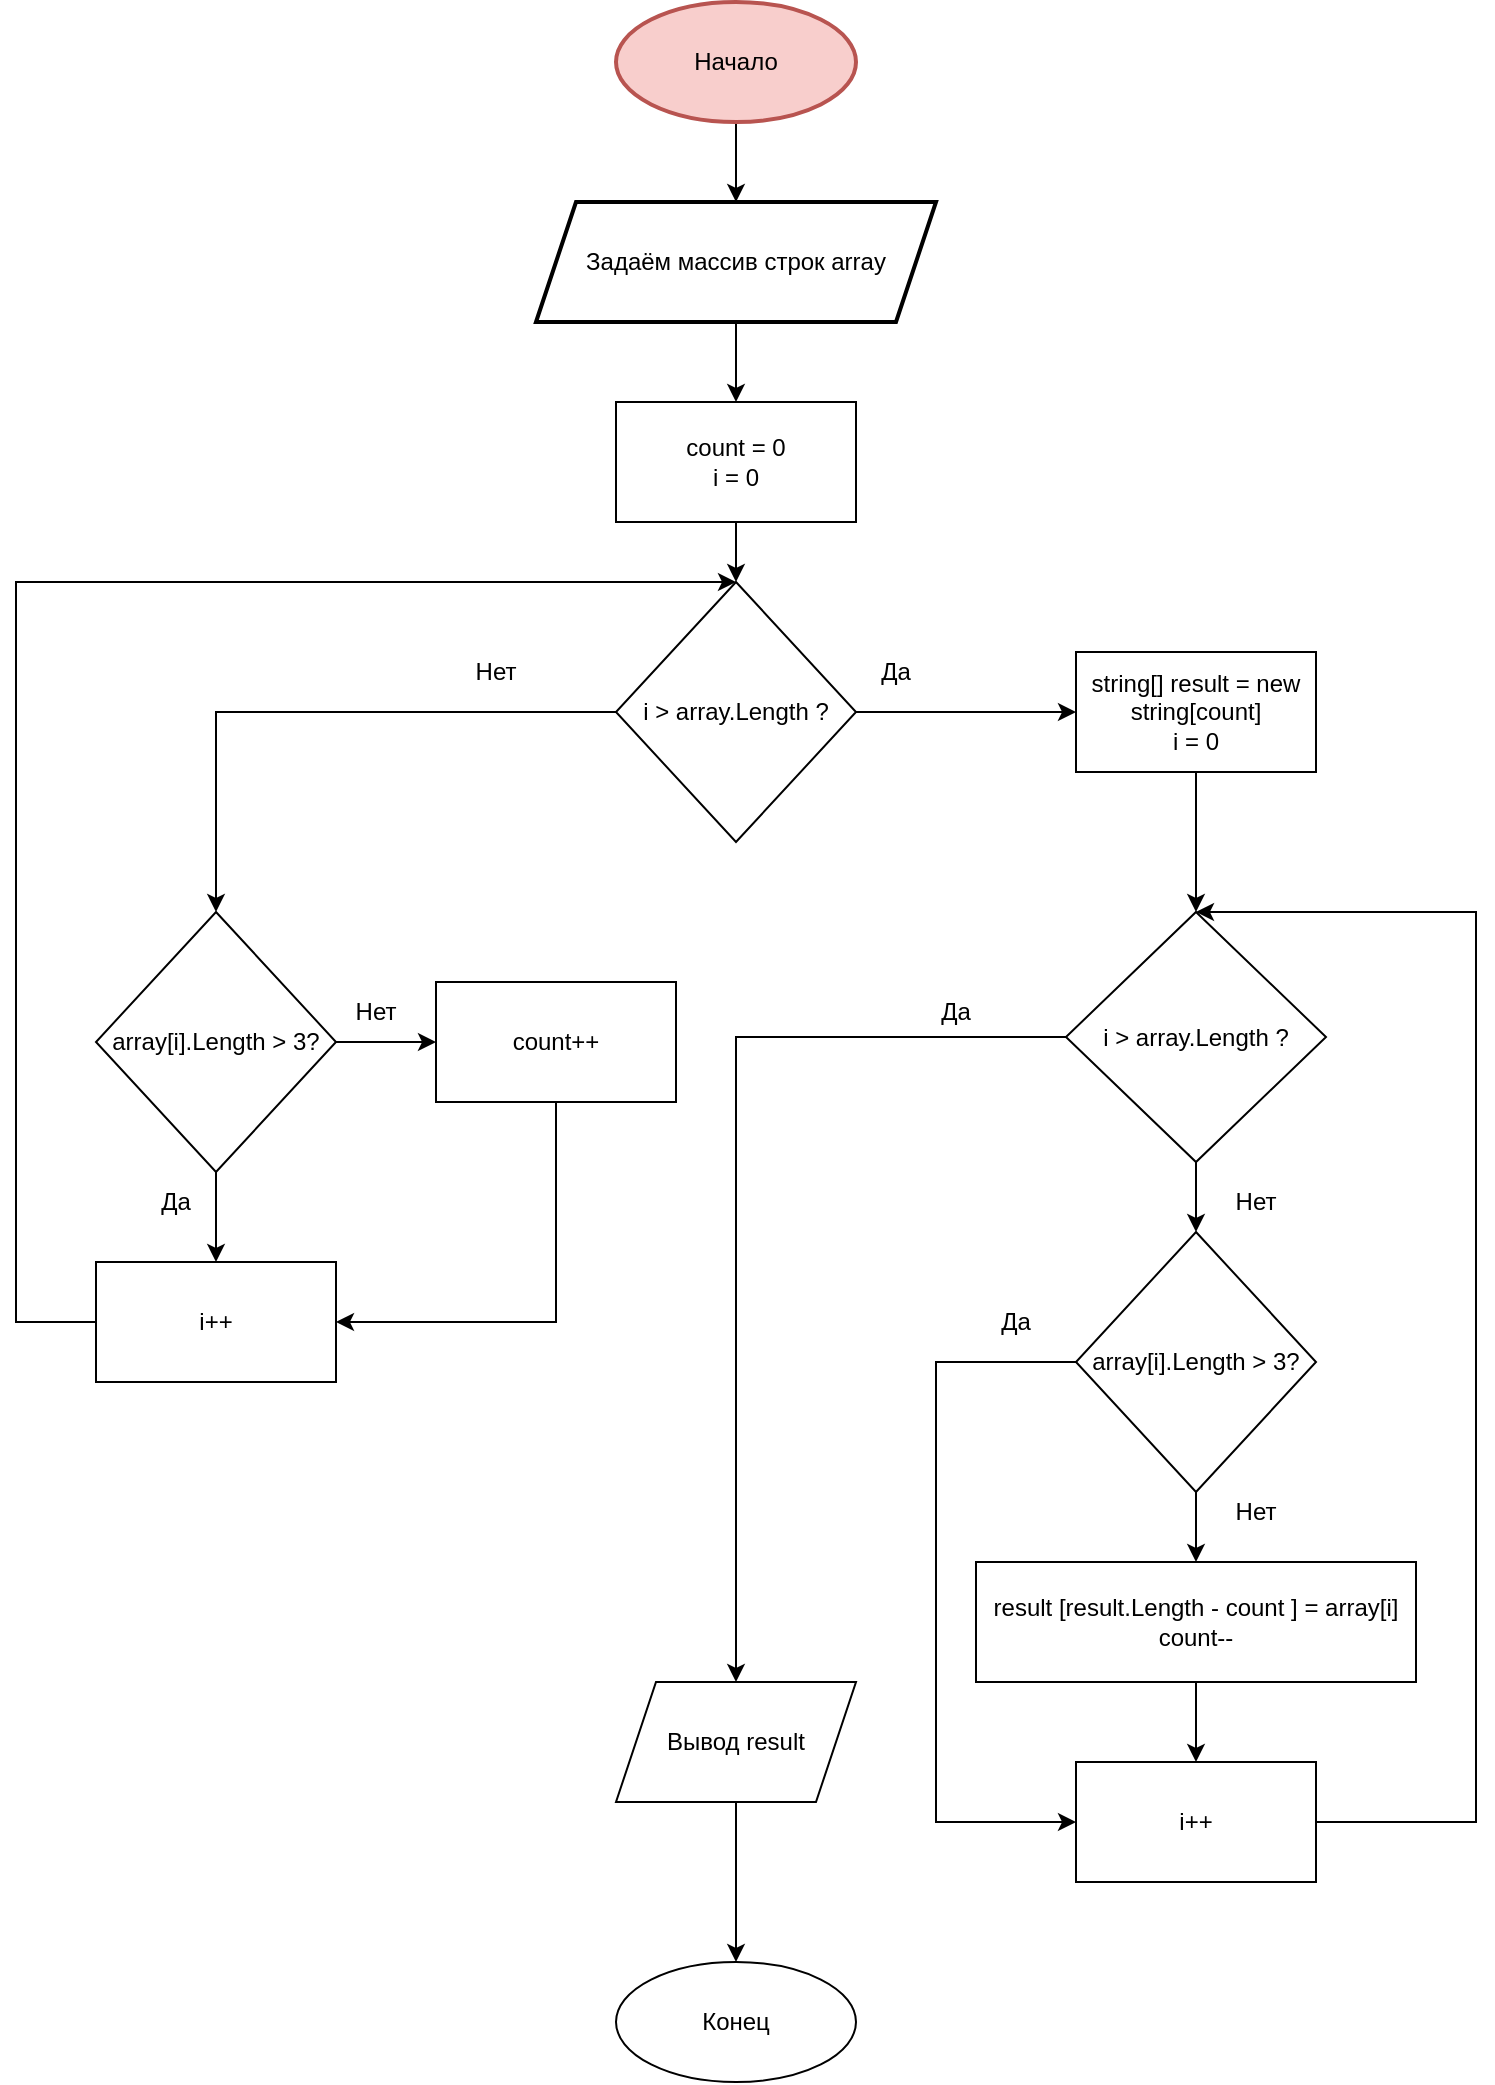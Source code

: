 <mxfile version="16.5.1" type="device"><diagram id="Mbms43jZ40cxTjgrD5qh" name="Page-1"><mxGraphModel dx="1138" dy="788" grid="1" gridSize="10" guides="1" tooltips="1" connect="1" arrows="1" fold="1" page="1" pageScale="1" pageWidth="1169" pageHeight="1654" math="0" shadow="0"><root><mxCell id="0"/><mxCell id="1" parent="0"/><mxCell id="27WwXomz8d9M7en5tvSo-1" style="edgeStyle=orthogonalEdgeStyle;rounded=0;orthogonalLoop=1;jettySize=auto;html=1;" edge="1" parent="1" source="27WwXomz8d9M7en5tvSo-2" target="27WwXomz8d9M7en5tvSo-4"><mxGeometry relative="1" as="geometry"/></mxCell><mxCell id="27WwXomz8d9M7en5tvSo-2" value="Начало" style="ellipse;whiteSpace=wrap;html=1;strokeWidth=2;fillColor=#f8cecc;strokeColor=#b85450;" vertex="1" parent="1"><mxGeometry x="800" y="520" width="120" height="60" as="geometry"/></mxCell><mxCell id="27WwXomz8d9M7en5tvSo-3" value="" style="edgeStyle=orthogonalEdgeStyle;rounded=0;orthogonalLoop=1;jettySize=auto;html=1;" edge="1" parent="1" source="27WwXomz8d9M7en5tvSo-4" target="27WwXomz8d9M7en5tvSo-9"><mxGeometry relative="1" as="geometry"/></mxCell><mxCell id="27WwXomz8d9M7en5tvSo-4" value="Задаём массив строк array" style="shape=parallelogram;perimeter=parallelogramPerimeter;whiteSpace=wrap;html=1;fixedSize=1;strokeWidth=2;" vertex="1" parent="1"><mxGeometry x="760" y="620" width="200" height="60" as="geometry"/></mxCell><mxCell id="27WwXomz8d9M7en5tvSo-5" value="" style="edgeStyle=orthogonalEdgeStyle;rounded=0;orthogonalLoop=1;jettySize=auto;html=1;" edge="1" parent="1" source="27WwXomz8d9M7en5tvSo-7" target="27WwXomz8d9M7en5tvSo-21"><mxGeometry relative="1" as="geometry"/></mxCell><mxCell id="27WwXomz8d9M7en5tvSo-6" style="edgeStyle=orthogonalEdgeStyle;rounded=0;orthogonalLoop=1;jettySize=auto;html=1;exitX=0;exitY=0.5;exitDx=0;exitDy=0;entryX=0.5;entryY=0;entryDx=0;entryDy=0;" edge="1" parent="1" source="27WwXomz8d9M7en5tvSo-7" target="27WwXomz8d9M7en5tvSo-13"><mxGeometry relative="1" as="geometry"/></mxCell><mxCell id="27WwXomz8d9M7en5tvSo-7" value="i &amp;gt; array.Length ?" style="rhombus;whiteSpace=wrap;html=1;" vertex="1" parent="1"><mxGeometry x="800" y="810" width="120" height="130" as="geometry"/></mxCell><mxCell id="27WwXomz8d9M7en5tvSo-8" value="" style="edgeStyle=orthogonalEdgeStyle;rounded=0;orthogonalLoop=1;jettySize=auto;html=1;" edge="1" parent="1" source="27WwXomz8d9M7en5tvSo-9" target="27WwXomz8d9M7en5tvSo-7"><mxGeometry relative="1" as="geometry"/></mxCell><mxCell id="27WwXomz8d9M7en5tvSo-9" value="count = 0&lt;br&gt;i = 0" style="rounded=0;whiteSpace=wrap;html=1;" vertex="1" parent="1"><mxGeometry x="800" y="720" width="120" height="60" as="geometry"/></mxCell><mxCell id="27WwXomz8d9M7en5tvSo-10" value="Нет" style="text;html=1;strokeColor=none;fillColor=none;align=center;verticalAlign=middle;whiteSpace=wrap;rounded=0;" vertex="1" parent="1"><mxGeometry x="710" y="840" width="60" height="30" as="geometry"/></mxCell><mxCell id="27WwXomz8d9M7en5tvSo-11" style="edgeStyle=orthogonalEdgeStyle;rounded=0;orthogonalLoop=1;jettySize=auto;html=1;entryX=0;entryY=0.5;entryDx=0;entryDy=0;" edge="1" parent="1" source="27WwXomz8d9M7en5tvSo-13" target="27WwXomz8d9M7en5tvSo-15"><mxGeometry relative="1" as="geometry"/></mxCell><mxCell id="27WwXomz8d9M7en5tvSo-12" style="edgeStyle=orthogonalEdgeStyle;rounded=0;orthogonalLoop=1;jettySize=auto;html=1;exitX=0.5;exitY=1;exitDx=0;exitDy=0;" edge="1" parent="1" source="27WwXomz8d9M7en5tvSo-13" target="27WwXomz8d9M7en5tvSo-26"><mxGeometry relative="1" as="geometry"/></mxCell><mxCell id="27WwXomz8d9M7en5tvSo-13" value="array[i].Length &amp;gt; 3?" style="rhombus;whiteSpace=wrap;html=1;" vertex="1" parent="1"><mxGeometry x="540" y="975" width="120" height="130" as="geometry"/></mxCell><mxCell id="27WwXomz8d9M7en5tvSo-14" style="edgeStyle=orthogonalEdgeStyle;rounded=0;orthogonalLoop=1;jettySize=auto;html=1;exitX=0.5;exitY=1;exitDx=0;exitDy=0;entryX=1;entryY=0.5;entryDx=0;entryDy=0;" edge="1" parent="1" source="27WwXomz8d9M7en5tvSo-15" target="27WwXomz8d9M7en5tvSo-26"><mxGeometry relative="1" as="geometry"/></mxCell><mxCell id="27WwXomz8d9M7en5tvSo-15" value="count++" style="whiteSpace=wrap;html=1;" vertex="1" parent="1"><mxGeometry x="710" y="1010" width="120" height="60" as="geometry"/></mxCell><mxCell id="27WwXomz8d9M7en5tvSo-16" value="Нет" style="text;html=1;strokeColor=none;fillColor=none;align=center;verticalAlign=middle;whiteSpace=wrap;rounded=0;" vertex="1" parent="1"><mxGeometry x="650" y="1010" width="60" height="30" as="geometry"/></mxCell><mxCell id="27WwXomz8d9M7en5tvSo-17" value="" style="edgeStyle=orthogonalEdgeStyle;rounded=0;orthogonalLoop=1;jettySize=auto;html=1;" edge="1" parent="1" source="27WwXomz8d9M7en5tvSo-18" target="27WwXomz8d9M7en5tvSo-19"><mxGeometry relative="1" as="geometry"/></mxCell><mxCell id="27WwXomz8d9M7en5tvSo-18" value="Вывод result" style="shape=parallelogram;perimeter=parallelogramPerimeter;whiteSpace=wrap;html=1;fixedSize=1;" vertex="1" parent="1"><mxGeometry x="800" y="1360" width="120" height="60" as="geometry"/></mxCell><mxCell id="27WwXomz8d9M7en5tvSo-19" value="Конец" style="ellipse;whiteSpace=wrap;html=1;" vertex="1" parent="1"><mxGeometry x="800" y="1500" width="120" height="60" as="geometry"/></mxCell><mxCell id="27WwXomz8d9M7en5tvSo-20" value="" style="edgeStyle=orthogonalEdgeStyle;rounded=0;orthogonalLoop=1;jettySize=auto;html=1;" edge="1" parent="1" source="27WwXomz8d9M7en5tvSo-21" target="27WwXomz8d9M7en5tvSo-24"><mxGeometry relative="1" as="geometry"/></mxCell><mxCell id="27WwXomz8d9M7en5tvSo-21" value="string[] result = new string[count]&lt;br&gt;i = 0" style="whiteSpace=wrap;html=1;" vertex="1" parent="1"><mxGeometry x="1030" y="845" width="120" height="60" as="geometry"/></mxCell><mxCell id="27WwXomz8d9M7en5tvSo-22" style="edgeStyle=orthogonalEdgeStyle;rounded=0;orthogonalLoop=1;jettySize=auto;html=1;" edge="1" parent="1" source="27WwXomz8d9M7en5tvSo-24" target="27WwXomz8d9M7en5tvSo-18"><mxGeometry relative="1" as="geometry"/></mxCell><mxCell id="27WwXomz8d9M7en5tvSo-23" style="edgeStyle=orthogonalEdgeStyle;rounded=0;orthogonalLoop=1;jettySize=auto;html=1;exitX=0.5;exitY=1;exitDx=0;exitDy=0;" edge="1" parent="1" source="27WwXomz8d9M7en5tvSo-24" target="27WwXomz8d9M7en5tvSo-32"><mxGeometry relative="1" as="geometry"/></mxCell><mxCell id="27WwXomz8d9M7en5tvSo-24" value="&lt;span&gt;i &amp;gt; array.Length ?&lt;/span&gt;" style="rhombus;whiteSpace=wrap;html=1;" vertex="1" parent="1"><mxGeometry x="1025" y="975" width="130" height="125" as="geometry"/></mxCell><mxCell id="27WwXomz8d9M7en5tvSo-25" style="edgeStyle=orthogonalEdgeStyle;rounded=0;orthogonalLoop=1;jettySize=auto;html=1;entryX=0.5;entryY=0;entryDx=0;entryDy=0;" edge="1" parent="1" source="27WwXomz8d9M7en5tvSo-26" target="27WwXomz8d9M7en5tvSo-7"><mxGeometry relative="1" as="geometry"><Array as="points"><mxPoint x="500" y="1180"/><mxPoint x="500" y="810"/></Array></mxGeometry></mxCell><mxCell id="27WwXomz8d9M7en5tvSo-26" value="i++" style="whiteSpace=wrap;html=1;" vertex="1" parent="1"><mxGeometry x="540" y="1150" width="120" height="60" as="geometry"/></mxCell><mxCell id="27WwXomz8d9M7en5tvSo-27" value="Да" style="text;html=1;strokeColor=none;fillColor=none;align=center;verticalAlign=middle;whiteSpace=wrap;rounded=0;" vertex="1" parent="1"><mxGeometry x="550" y="1105" width="60" height="30" as="geometry"/></mxCell><mxCell id="27WwXomz8d9M7en5tvSo-28" value="Да" style="text;html=1;strokeColor=none;fillColor=none;align=center;verticalAlign=middle;whiteSpace=wrap;rounded=0;" vertex="1" parent="1"><mxGeometry x="910" y="840" width="60" height="30" as="geometry"/></mxCell><mxCell id="27WwXomz8d9M7en5tvSo-29" value="Да" style="text;html=1;strokeColor=none;fillColor=none;align=center;verticalAlign=middle;whiteSpace=wrap;rounded=0;" vertex="1" parent="1"><mxGeometry x="940" y="1010" width="60" height="30" as="geometry"/></mxCell><mxCell id="27WwXomz8d9M7en5tvSo-30" style="edgeStyle=orthogonalEdgeStyle;rounded=0;orthogonalLoop=1;jettySize=auto;html=1;entryX=0.5;entryY=0;entryDx=0;entryDy=0;" edge="1" parent="1" source="27WwXomz8d9M7en5tvSo-32" target="27WwXomz8d9M7en5tvSo-34"><mxGeometry relative="1" as="geometry"/></mxCell><mxCell id="27WwXomz8d9M7en5tvSo-31" style="edgeStyle=orthogonalEdgeStyle;rounded=0;orthogonalLoop=1;jettySize=auto;html=1;entryX=0;entryY=0.5;entryDx=0;entryDy=0;" edge="1" parent="1" source="27WwXomz8d9M7en5tvSo-32" target="27WwXomz8d9M7en5tvSo-37"><mxGeometry relative="1" as="geometry"><mxPoint x="954" y="1422" as="targetPoint"/><Array as="points"><mxPoint x="960" y="1200"/><mxPoint x="960" y="1430"/></Array></mxGeometry></mxCell><mxCell id="27WwXomz8d9M7en5tvSo-32" value="array[i].Length &amp;gt; 3?" style="rhombus;whiteSpace=wrap;html=1;" vertex="1" parent="1"><mxGeometry x="1030" y="1135" width="120" height="130" as="geometry"/></mxCell><mxCell id="27WwXomz8d9M7en5tvSo-33" style="edgeStyle=orthogonalEdgeStyle;rounded=0;orthogonalLoop=1;jettySize=auto;html=1;exitX=0.5;exitY=1;exitDx=0;exitDy=0;entryX=0.5;entryY=0;entryDx=0;entryDy=0;" edge="1" parent="1" source="27WwXomz8d9M7en5tvSo-34" target="27WwXomz8d9M7en5tvSo-37"><mxGeometry relative="1" as="geometry"/></mxCell><mxCell id="27WwXomz8d9M7en5tvSo-34" value="result [result.Length - count ] = array[i]&lt;br&gt;count--" style="whiteSpace=wrap;html=1;" vertex="1" parent="1"><mxGeometry x="980" y="1300" width="220" height="60" as="geometry"/></mxCell><mxCell id="27WwXomz8d9M7en5tvSo-35" value="Нет" style="text;html=1;strokeColor=none;fillColor=none;align=center;verticalAlign=middle;whiteSpace=wrap;rounded=0;" vertex="1" parent="1"><mxGeometry x="1090" y="1105" width="60" height="30" as="geometry"/></mxCell><mxCell id="27WwXomz8d9M7en5tvSo-36" style="edgeStyle=orthogonalEdgeStyle;rounded=0;orthogonalLoop=1;jettySize=auto;html=1;exitX=1;exitY=0.5;exitDx=0;exitDy=0;entryX=0.5;entryY=0;entryDx=0;entryDy=0;" edge="1" parent="1" source="27WwXomz8d9M7en5tvSo-37" target="27WwXomz8d9M7en5tvSo-24"><mxGeometry relative="1" as="geometry"><Array as="points"><mxPoint x="1230" y="1430"/><mxPoint x="1230" y="975"/></Array></mxGeometry></mxCell><mxCell id="27WwXomz8d9M7en5tvSo-37" value="i++" style="whiteSpace=wrap;html=1;" vertex="1" parent="1"><mxGeometry x="1030" y="1400" width="120" height="60" as="geometry"/></mxCell><mxCell id="27WwXomz8d9M7en5tvSo-38" value="Нет" style="text;html=1;strokeColor=none;fillColor=none;align=center;verticalAlign=middle;whiteSpace=wrap;rounded=0;" vertex="1" parent="1"><mxGeometry x="1090" y="1260" width="60" height="30" as="geometry"/></mxCell><mxCell id="27WwXomz8d9M7en5tvSo-39" value="Да" style="text;html=1;strokeColor=none;fillColor=none;align=center;verticalAlign=middle;whiteSpace=wrap;rounded=0;" vertex="1" parent="1"><mxGeometry x="970" y="1165" width="60" height="30" as="geometry"/></mxCell></root></mxGraphModel></diagram></mxfile>